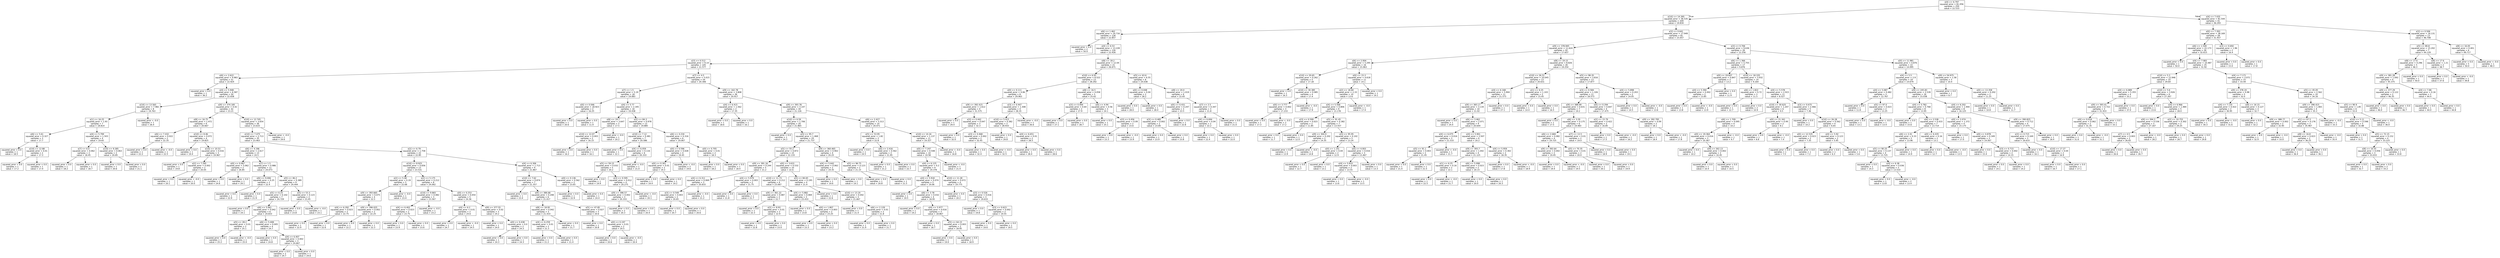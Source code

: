 digraph Tree {
node [shape=box, fontname="helvetica"] ;
edge [fontname="helvetica"] ;
0 [label="x[4] <= 6.797\nsquared_error = 81.056\nsamples = 250\nvalue = 22.533"] ;
1 [label="x[10] <= 14.395\nsquared_error = 36.535\nsamples = 209\nvalue = 19.834"] ;
0 -> 1 [labeldistance=2.5, labelangle=45, headlabel="True"] ;
2 [label="x[6] <= 1.462\nsquared_error = 24.716\nsamples = 128\nvalue = 22.857"] ;
1 -> 2 ;
3 [label="squared_error = 0.0\nsamples = 2\nvalue = 50.0"] ;
2 -> 3 ;
4 [label="x[4] <= 6.53\nsquared_error = 13.228\nsamples = 126\nvalue = 22.426"] ;
2 -> 4 ;
5 [label="x[3] <= 0.512\nsquared_error = 9.14\nsamples = 105\nvalue = 21.577"] ;
4 -> 5 ;
6 [label="x[6] <= 2.622\nsquared_error = 9.983\nsamples = 51\nvalue = 22.924"] ;
5 -> 6 ;
7 [label="squared_error = 0.0\nsamples = 1\nvalue = 36.2"] ;
6 -> 7 ;
8 [label="x[4] <= 5.948\nsquared_error = 6.587\nsamples = 50\nvalue = 22.658"] ;
6 -> 8 ;
9 [label="x[10] <= 13.565\nsquared_error = 7.982\nsamples = 8\nvalue = 19.763"] ;
8 -> 9 ;
10 [label="x[1] <= 16.25\nsquared_error = 1.93\nsamples = 7\nvalue = 18.814"] ;
9 -> 10 ;
11 [label="x[6] <= 5.61\nsquared_error = 0.327\nsamples = 3\nvalue = 17.7"] ;
10 -> 11 ;
12 [label="squared_error = 0.0\nsamples = 1\nvalue = 18.5"] ;
11 -> 12 ;
13 [label="x[10] <= 12.88\nsquared_error = 0.01\nsamples = 2\nvalue = 17.3"] ;
11 -> 13 ;
14 [label="squared_error = 0.0\nsamples = 1\nvalue = 17.2"] ;
13 -> 14 ;
15 [label="squared_error = 0.0\nsamples = 1\nvalue = 17.4"] ;
13 -> 15 ;
16 [label="x[4] <= 5.799\nsquared_error = 1.503\nsamples = 4\nvalue = 19.65"] ;
10 -> 16 ;
17 [label="x[7] <= 6.0\nsquared_error = 0.062\nsamples = 2\nvalue = 18.45"] ;
16 -> 17 ;
18 [label="squared_error = 0.0\nsamples = 1\nvalue = 18.2"] ;
17 -> 18 ;
19 [label="squared_error = 0.0\nsamples = 1\nvalue = 18.7"] ;
17 -> 19 ;
20 [label="x[10] <= 9.285\nsquared_error = 0.063\nsamples = 2\nvalue = 20.85"] ;
16 -> 20 ;
21 [label="squared_error = 0.0\nsamples = 1\nvalue = 20.6"] ;
20 -> 21 ;
22 [label="squared_error = 0.0\nsamples = 1\nvalue = 21.1"] ;
20 -> 22 ;
23 [label="squared_error = -0.0\nsamples = 1\nvalue = 26.4"] ;
9 -> 23 ;
24 [label="x[9] <= 374.185\nsquared_error = 4.42\nsamples = 42\nvalue = 23.21"] ;
8 -> 24 ;
25 [label="x[8] <= 16.75\nsquared_error = 1.472\nsamples = 6\nvalue = 20.667"] ;
24 -> 25 ;
26 [label="x[6] <= 7.432\nsquared_error = 0.022\nsamples = 2\nvalue = 22.35"] ;
25 -> 26 ;
27 [label="squared_error = 0.0\nsamples = 1\nvalue = 22.2"] ;
26 -> 27 ;
28 [label="squared_error = -0.0\nsamples = 1\nvalue = 22.5"] ;
26 -> 28 ;
29 [label="x[10] <= 8.46\nsquared_error = 0.072\nsamples = 4\nvalue = 19.825"] ;
25 -> 29 ;
30 [label="squared_error = 0.0\nsamples = 1\nvalue = 19.4"] ;
29 -> 30 ;
31 [label="x[10] <= 10.53\nsquared_error = 0.016\nsamples = 3\nvalue = 19.967"] ;
29 -> 31 ;
32 [label="squared_error = 0.0\nsamples = 1\nvalue = 19.8"] ;
31 -> 32 ;
33 [label="x[2] <= 7.295\nsquared_error = 0.002\nsamples = 2\nvalue = 20.05"] ;
31 -> 33 ;
34 [label="squared_error = 0.0\nsamples = 1\nvalue = 20.1"] ;
33 -> 34 ;
35 [label="squared_error = -0.0\nsamples = 1\nvalue = 20.0"] ;
33 -> 35 ;
36 [label="x[10] <= 12.745\nsquared_error = 3.654\nsamples = 36\nvalue = 23.633"] ;
24 -> 36 ;
37 [label="x[10] <= 7.475\nsquared_error = 2.713\nsamples = 35\nvalue = 23.463"] ;
36 -> 37 ;
38 [label="x[6] <= 4.196\nsquared_error = 2.617\nsamples = 13\nvalue = 24.5"] ;
37 -> 38 ;
39 [label="x[0] <= 0.067\nsquared_error = 5.062\nsamples = 2\nvalue = 26.85"] ;
38 -> 39 ;
40 [label="squared_error = 0.0\nsamples = 1\nvalue = 24.6"] ;
39 -> 40 ;
41 [label="squared_error = 0.0\nsamples = 1\nvalue = 29.1"] ;
39 -> 41 ;
42 [label="x[7] <= 1.5\nsquared_error = 0.986\nsamples = 11\nvalue = 24.073"] ;
38 -> 42 ;
43 [label="x[6] <= 9.006\nsquared_error = 0.25\nsamples = 2\nvalue = 22.4"] ;
42 -> 43 ;
44 [label="squared_error = 0.0\nsamples = 1\nvalue = 22.9"] ;
43 -> 44 ;
45 [label="squared_error = 0.0\nsamples = 1\nvalue = 21.9"] ;
43 -> 45 ;
46 [label="x[5] <= 46.2\nsquared_error = 0.389\nsamples = 9\nvalue = 24.444"] ;
42 -> 46 ;
47 [label="x[5] <= 6.25\nsquared_error = 0.102\nsamples = 7\nvalue = 24.729"] ;
46 -> 47 ;
48 [label="squared_error = 0.0\nsamples = 1\nvalue = 24.1"] ;
47 -> 48 ;
49 [label="x[6] <= 5.061\nsquared_error = 0.042\nsamples = 6\nvalue = 24.833"] ;
47 -> 49 ;
50 [label="x[5] <= 28.2\nsquared_error = 0.01\nsamples = 2\nvalue = 25.1"] ;
49 -> 50 ;
51 [label="squared_error = 0.0\nsamples = 1\nvalue = 25.2"] ;
50 -> 51 ;
52 [label="squared_error = -0.0\nsamples = 1\nvalue = 25.0"] ;
50 -> 52 ;
53 [label="x[6] <= 5.408\nsquared_error = 0.005\nsamples = 4\nvalue = 24.7"] ;
49 -> 53 ;
54 [label="squared_error = 0.0\nsamples = 1\nvalue = 24.8"] ;
53 -> 54 ;
55 [label="x[4] <= 6.407\nsquared_error = 0.002\nsamples = 3\nvalue = 24.667"] ;
53 -> 55 ;
56 [label="squared_error = 0.0\nsamples = 2\nvalue = 24.7"] ;
55 -> 56 ;
57 [label="squared_error = 0.0\nsamples = 1\nvalue = 24.6"] ;
55 -> 57 ;
58 [label="x[5] <= 53.3\nsquared_error = 0.123\nsamples = 2\nvalue = 23.45"] ;
46 -> 58 ;
59 [label="squared_error = 0.0\nsamples = 1\nvalue = 23.8"] ;
58 -> 59 ;
60 [label="squared_error = -0.0\nsamples = 1\nvalue = 23.1"] ;
58 -> 60 ;
61 [label="x[2] <= 6.79\nsquared_error = 1.758\nsamples = 22\nvalue = 22.85"] ;
37 -> 61 ;
62 [label="x[10] <= 8.925\nsquared_error = 0.656\nsamples = 13\nvalue = 23.531"] ;
61 -> 62 ;
63 [label="x[2] <= 5.48\nsquared_error = 0.19\nsamples = 5\nvalue = 22.68"] ;
62 -> 63 ;
64 [label="x[9] <= 393.665\nsquared_error = 0.075\nsamples = 4\nvalue = 22.5"] ;
63 -> 64 ;
65 [label="x[4] <= 6.292\nsquared_error = 0.023\nsamples = 2\nvalue = 22.75"] ;
64 -> 65 ;
66 [label="squared_error = 0.0\nsamples = 1\nvalue = 22.9"] ;
65 -> 66 ;
67 [label="squared_error = 0.0\nsamples = 1\nvalue = 22.6"] ;
65 -> 67 ;
68 [label="x[9] <= 396.025\nsquared_error = 0.002\nsamples = 2\nvalue = 22.25"] ;
64 -> 68 ;
69 [label="squared_error = 0.0\nsamples = 1\nvalue = 22.2"] ;
68 -> 69 ;
70 [label="squared_error = 0.0\nsamples = 1\nvalue = 22.3"] ;
68 -> 70 ;
71 [label="squared_error = -0.0\nsamples = 1\nvalue = 23.4"] ;
63 -> 71 ;
72 [label="x[2] <= 5.175\nsquared_error = 0.212\nsamples = 8\nvalue = 24.062"] ;
62 -> 72 ;
73 [label="x[10] <= 9.865\nsquared_error = 0.082\nsamples = 3\nvalue = 23.567"] ;
72 -> 73 ;
74 [label="x[4] <= 6.402\nsquared_error = 0.023\nsamples = 2\nvalue = 23.75"] ;
73 -> 74 ;
75 [label="squared_error = 0.0\nsamples = 1\nvalue = 23.9"] ;
74 -> 75 ;
76 [label="squared_error = 0.0\nsamples = 1\nvalue = 23.6"] ;
74 -> 76 ;
77 [label="squared_error = -0.0\nsamples = 1\nvalue = 23.2"] ;
73 -> 77 ;
78 [label="x[0] <= 0.253\nsquared_error = 0.054\nsamples = 5\nvalue = 24.36"] ;
72 -> 78 ;
79 [label="x[4] <= 6.2\nsquared_error = 0.01\nsamples = 2\nvalue = 24.6"] ;
78 -> 79 ;
80 [label="squared_error = 0.0\nsamples = 1\nvalue = 24.7"] ;
79 -> 80 ;
81 [label="squared_error = -0.0\nsamples = 1\nvalue = 24.5"] ;
79 -> 81 ;
82 [label="x[9] <= 377.55\nsquared_error = 0.02\nsamples = 3\nvalue = 24.2"] ;
78 -> 82 ;
83 [label="squared_error = 0.0\nsamples = 1\nvalue = 24.0"] ;
82 -> 83 ;
84 [label="x[0] <= 0.438\nsquared_error = 0.0\nsamples = 2\nvalue = 24.3"] ;
82 -> 84 ;
85 [label="squared_error = 0.0\nsamples = 1\nvalue = 24.3"] ;
84 -> 85 ;
86 [label="squared_error = 0.0\nsamples = 1\nvalue = 24.3"] ;
84 -> 86 ;
87 [label="x[4] <= 6.306\nsquared_error = 1.713\nsamples = 9\nvalue = 21.867"] ;
61 -> 87 ;
88 [label="x[10] <= 7.62\nsquared_error = 0.874\nsamples = 7\nvalue = 21.357"] ;
87 -> 88 ;
89 [label="squared_error = 0.0\nsamples = 1\nvalue = 23.4"] ;
88 -> 89 ;
90 [label="x[9] <= 386.68\nsquared_error = 0.208\nsamples = 6\nvalue = 21.017"] ;
88 -> 90 ;
91 [label="x[8] <= 18.95\nsquared_error = 0.042\nsamples = 3\nvalue = 21.433"] ;
90 -> 91 ;
92 [label="x[4] <= 6.259\nsquared_error = 0.01\nsamples = 2\nvalue = 21.3"] ;
91 -> 92 ;
93 [label="squared_error = 0.0\nsamples = 1\nvalue = 21.2"] ;
92 -> 93 ;
94 [label="squared_error = 0.0\nsamples = 1\nvalue = 21.4"] ;
92 -> 94 ;
95 [label="squared_error = 0.0\nsamples = 1\nvalue = 21.7"] ;
91 -> 95 ;
96 [label="x[5] <= 47.85\nsquared_error = 0.027\nsamples = 3\nvalue = 20.6"] ;
90 -> 96 ;
97 [label="squared_error = 0.0\nsamples = 1\nvalue = 20.8"] ;
96 -> 97 ;
98 [label="x[0] <= 0.197\nsquared_error = 0.01\nsamples = 2\nvalue = 20.5"] ;
96 -> 98 ;
99 [label="squared_error = 0.0\nsamples = 1\nvalue = 20.6"] ;
98 -> 99 ;
100 [label="squared_error = -0.0\nsamples = 1\nvalue = 20.4"] ;
98 -> 100 ;
101 [label="x[0] <= 0.136\nsquared_error = 0.562\nsamples = 2\nvalue = 23.65"] ;
87 -> 101 ;
102 [label="squared_error = 0.0\nsamples = 1\nvalue = 22.9"] ;
101 -> 102 ;
103 [label="squared_error = 0.0\nsamples = 1\nvalue = 24.4"] ;
101 -> 103 ;
104 [label="squared_error = -0.0\nsamples = 1\nvalue = 29.6"] ;
36 -> 104 ;
105 [label="x[7] <= 4.5\nsquared_error = 5.015\nsamples = 54\nvalue = 20.306"] ;
5 -> 105 ;
106 [label="x[7] <= 1.5\nsquared_error = 5.19\nsamples = 18\nvalue = 19.083"] ;
105 -> 106 ;
107 [label="x[0] <= 0.046\nsquared_error = 18.923\nsamples = 2\nvalue = 16.25"] ;
106 -> 107 ;
108 [label="squared_error = 0.0\nsamples = 1\nvalue = 20.6"] ;
107 -> 108 ;
109 [label="squared_error = 0.0\nsamples = 1\nvalue = 11.9"] ;
107 -> 109 ;
110 [label="x[4] <= 5.77\nsquared_error = 2.345\nsamples = 16\nvalue = 19.438"] ;
106 -> 110 ;
111 [label="x[8] <= 19.7\nsquared_error = 3.647\nsamples = 3\nvalue = 17.5"] ;
110 -> 111 ;
112 [label="x[10] <= 12.07\nsquared_error = 0.003\nsamples = 2\nvalue = 16.15"] ;
111 -> 112 ;
113 [label="squared_error = 0.0\nsamples = 1\nvalue = 16.2"] ;
112 -> 113 ;
114 [label="squared_error = 0.0\nsamples = 1\nvalue = 16.1"] ;
112 -> 114 ;
115 [label="squared_error = -0.0\nsamples = 1\nvalue = 20.2"] ;
111 -> 115 ;
116 [label="x[5] <= 84.3\nsquared_error = 0.978\nsamples = 13\nvalue = 19.885"] ;
110 -> 116 ;
117 [label="x[10] <= 7.12\nsquared_error = 0.481\nsamples = 7\nvalue = 20.586"] ;
116 -> 117 ;
118 [label="squared_error = 0.0\nsamples = 1\nvalue = 22.1"] ;
117 -> 118 ;
119 [label="x[4] <= 6.059\nsquared_error = 0.116\nsamples = 6\nvalue = 20.333"] ;
117 -> 119 ;
120 [label="x[5] <= 59.15\nsquared_error = 0.032\nsamples = 5\nvalue = 20.2"] ;
119 -> 120 ;
121 [label="squared_error = 0.0\nsamples = 1\nvalue = 19.9"] ;
120 -> 121 ;
122 [label="x[3] <= 0.595\nsquared_error = 0.012\nsamples = 4\nvalue = 20.275"] ;
120 -> 122 ;
123 [label="x[9] <= 396.57\nsquared_error = 0.002\nsamples = 3\nvalue = 20.333"] ;
122 -> 123 ;
124 [label="squared_error = 0.0\nsamples = 2\nvalue = 20.3"] ;
123 -> 124 ;
125 [label="squared_error = 0.0\nsamples = 1\nvalue = 20.4"] ;
123 -> 125 ;
126 [label="squared_error = -0.0\nsamples = 1\nvalue = 20.1"] ;
122 -> 126 ;
127 [label="squared_error = -0.0\nsamples = 1\nvalue = 21.0"] ;
119 -> 127 ;
128 [label="x[6] <= 4.234\nsquared_error = 0.316\nsamples = 6\nvalue = 19.067"] ;
116 -> 128 ;
129 [label="x[0] <= 0.596\nsquared_error = 0.028\nsamples = 4\nvalue = 19.45"] ;
128 -> 129 ;
130 [label="x[0] <= 0.301\nsquared_error = 0.01\nsamples = 2\nvalue = 19.3"] ;
129 -> 130 ;
131 [label="squared_error = 0.0\nsamples = 1\nvalue = 19.4"] ;
130 -> 131 ;
132 [label="squared_error = 0.0\nsamples = 1\nvalue = 19.2"] ;
130 -> 132 ;
133 [label="squared_error = -0.0\nsamples = 2\nvalue = 19.6"] ;
129 -> 133 ;
134 [label="x[0] <= 0.705\nsquared_error = 0.01\nsamples = 2\nvalue = 18.3"] ;
128 -> 134 ;
135 [label="squared_error = 0.0\nsamples = 1\nvalue = 18.2"] ;
134 -> 135 ;
136 [label="squared_error = 0.0\nsamples = 1\nvalue = 18.4"] ;
134 -> 136 ;
137 [label="x[9] <= 162.78\nsquared_error = 3.808\nsamples = 36\nvalue = 20.917"] ;
105 -> 137 ;
138 [label="x[4] <= 6.415\nsquared_error = 1.562\nsamples = 2\nvalue = 17.35"] ;
137 -> 138 ;
139 [label="squared_error = 0.0\nsamples = 1\nvalue = 18.6"] ;
138 -> 139 ;
140 [label="squared_error = 0.0\nsamples = 1\nvalue = 16.1"] ;
138 -> 140 ;
141 [label="x[9] <= 393.78\nsquared_error = 3.147\nsamples = 34\nvalue = 21.126"] ;
137 -> 141 ;
142 [label="x[10] <= 6.59\nsquared_error = 1.706\nsamples = 20\nvalue = 21.865"] ;
141 -> 142 ;
143 [label="squared_error = 0.0\nsamples = 1\nvalue = 24.3"] ;
142 -> 143 ;
144 [label="x[5] <= 95.7\nsquared_error = 1.468\nsamples = 19\nvalue = 21.737"] ;
142 -> 144 ;
145 [label="x[5] <= 55.2\nsquared_error = 0.872\nsamples = 15\nvalue = 22.133"] ;
144 -> 145 ;
146 [label="x[9] <= 391.16\nsquared_error = 0.244\nsamples = 5\nvalue = 21.2"] ;
145 -> 146 ;
147 [label="x[4] <= 6.311\nsquared_error = 0.069\nsamples = 3\nvalue = 20.833"] ;
146 -> 147 ;
148 [label="x[3] <= 0.549\nsquared_error = 0.003\nsamples = 2\nvalue = 20.65"] ;
147 -> 148 ;
149 [label="squared_error = 0.0\nsamples = 1\nvalue = 20.7"] ;
148 -> 149 ;
150 [label="squared_error = 0.0\nsamples = 1\nvalue = 20.6"] ;
148 -> 150 ;
151 [label="squared_error = -0.0\nsamples = 1\nvalue = 21.2"] ;
147 -> 151 ;
152 [label="x[4] <= 5.979\nsquared_error = 0.003\nsamples = 2\nvalue = 21.75"] ;
146 -> 152 ;
153 [label="squared_error = 0.0\nsamples = 1\nvalue = 21.8"] ;
152 -> 153 ;
154 [label="squared_error = 0.0\nsamples = 1\nvalue = 21.7"] ;
152 -> 154 ;
155 [label="x[0] <= 3.633\nsquared_error = 0.532\nsamples = 10\nvalue = 22.6"] ;
145 -> 155 ;
156 [label="x[10] <= 11.73\nsquared_error = 0.212\nsamples = 6\nvalue = 23.067"] ;
155 -> 156 ;
157 [label="x[9] <= 361.22\nsquared_error = 0.087\nsamples = 3\nvalue = 22.7"] ;
156 -> 157 ;
158 [label="squared_error = 0.0\nsamples = 1\nvalue = 22.3"] ;
157 -> 158 ;
159 [label="x[2] <= 8.93\nsquared_error = 0.01\nsamples = 2\nvalue = 22.9"] ;
157 -> 159 ;
160 [label="squared_error = 0.0\nsamples = 1\nvalue = 22.8"] ;
159 -> 160 ;
161 [label="squared_error = 0.0\nsamples = 1\nvalue = 23.0"] ;
159 -> 161 ;
162 [label="x[4] <= 5.882\nsquared_error = 0.069\nsamples = 3\nvalue = 23.433"] ;
156 -> 162 ;
163 [label="squared_error = 0.0\nsamples = 1\nvalue = 23.8"] ;
162 -> 163 ;
164 [label="x[0] <= 1.807\nsquared_error = 0.003\nsamples = 2\nvalue = 23.25"] ;
162 -> 164 ;
165 [label="squared_error = 0.0\nsamples = 1\nvalue = 23.3"] ;
164 -> 165 ;
166 [label="squared_error = 0.0\nsamples = 1\nvalue = 23.2"] ;
164 -> 166 ;
167 [label="x[5] <= 84.65\nsquared_error = 0.195\nsamples = 4\nvalue = 21.9"] ;
155 -> 167 ;
168 [label="squared_error = 0.0\nsamples = 1\nvalue = 22.6"] ;
167 -> 168 ;
169 [label="x[10] <= 13.19\nsquared_error = 0.042\nsamples = 3\nvalue = 21.667"] ;
167 -> 169 ;
170 [label="squared_error = 0.0\nsamples = 1\nvalue = 21.4"] ;
169 -> 170 ;
171 [label="x[6] <= 2.129\nsquared_error = 0.01\nsamples = 2\nvalue = 21.8"] ;
169 -> 171 ;
172 [label="squared_error = 0.0\nsamples = 1\nvalue = 21.9"] ;
171 -> 172 ;
173 [label="squared_error = 0.0\nsamples = 1\nvalue = 21.7"] ;
171 -> 173 ;
174 [label="x[9] <= 360.465\nsquared_error = 0.902\nsamples = 4\nvalue = 20.25"] ;
144 -> 174 ;
175 [label="x[4] <= 5.642\nsquared_error = 0.062\nsamples = 2\nvalue = 19.35"] ;
174 -> 175 ;
176 [label="squared_error = 0.0\nsamples = 1\nvalue = 19.6"] ;
175 -> 176 ;
177 [label="squared_error = 0.0\nsamples = 1\nvalue = 19.1"] ;
175 -> 177 ;
178 [label="x[5] <= 96.75\nsquared_error = 0.123\nsamples = 2\nvalue = 21.15"] ;
174 -> 178 ;
179 [label="squared_error = 0.0\nsamples = 1\nvalue = 20.8"] ;
178 -> 179 ;
180 [label="squared_error = 0.0\nsamples = 1\nvalue = 21.5"] ;
178 -> 180 ;
181 [label="x[6] <= 2.427\nsquared_error = 3.313\nsamples = 14\nvalue = 20.071"] ;
141 -> 181 ;
182 [label="x[5] <= 53.95\nsquared_error = 1.82\nsamples = 3\nvalue = 22.8"] ;
181 -> 182 ;
183 [label="squared_error = 0.0\nsamples = 1\nvalue = 24.5"] ;
182 -> 183 ;
184 [label="x[6] <= 2.416\nsquared_error = 0.562\nsamples = 2\nvalue = 21.95"] ;
182 -> 184 ;
185 [label="squared_error = 0.0\nsamples = 1\nvalue = 21.2"] ;
184 -> 185 ;
186 [label="squared_error = 0.0\nsamples = 1\nvalue = 22.7"] ;
184 -> 186 ;
187 [label="x[10] <= 14.16\nsquared_error = 1.137\nsamples = 11\nvalue = 19.327"] ;
181 -> 187 ;
188 [label="x[0] <= 7.247\nsquared_error = 0.548\nsamples = 10\nvalue = 19.58"] ;
187 -> 188 ;
189 [label="x[4] <= 6.125\nsquared_error = 0.2\nsamples = 9\nvalue = 19.378"] ;
188 -> 189 ;
190 [label="x[4] <= 5.918\nsquared_error = 0.074\nsamples = 5\nvalue = 19.06"] ;
189 -> 190 ;
191 [label="squared_error = 0.0\nsamples = 1\nvalue = 19.5"] ;
190 -> 191 ;
192 [label="x[6] <= 3.78\nsquared_error = 0.032\nsamples = 4\nvalue = 18.95"] ;
190 -> 192 ;
193 [label="squared_error = 0.0\nsamples = 1\nvalue = 19.2"] ;
192 -> 193 ;
194 [label="x[4] <= 5.977\nsquared_error = 0.016\nsamples = 3\nvalue = 18.867"] ;
192 -> 194 ;
195 [label="squared_error = 0.0\nsamples = 1\nvalue = 18.7"] ;
194 -> 195 ;
196 [label="x[5] <= 64.15\nsquared_error = 0.003\nsamples = 2\nvalue = 18.95"] ;
194 -> 196 ;
197 [label="squared_error = 0.0\nsamples = 1\nvalue = 19.0"] ;
196 -> 197 ;
198 [label="squared_error = 0.0\nsamples = 1\nvalue = 18.9"] ;
196 -> 198 ;
199 [label="x[10] <= 11.28\nsquared_error = 0.072\nsamples = 4\nvalue = 19.775"] ;
189 -> 199 ;
200 [label="squared_error = 0.0\nsamples = 1\nvalue = 20.2"] ;
199 -> 200 ;
201 [label="x[3] <= 0.526\nsquared_error = 0.016\nsamples = 3\nvalue = 19.633"] ;
199 -> 201 ;
202 [label="squared_error = 0.0\nsamples = 1\nvalue = 19.8"] ;
201 -> 202 ;
203 [label="x[3] <= 0.623\nsquared_error = 0.002\nsamples = 2\nvalue = 19.55"] ;
201 -> 203 ;
204 [label="squared_error = 0.0\nsamples = 1\nvalue = 19.6"] ;
203 -> 204 ;
205 [label="squared_error = 0.0\nsamples = 1\nvalue = 19.5"] ;
203 -> 205 ;
206 [label="squared_error = -0.0\nsamples = 1\nvalue = 21.4"] ;
188 -> 206 ;
207 [label="squared_error = -0.0\nsamples = 1\nvalue = 16.8"] ;
187 -> 207 ;
208 [label="x[8] <= 18.2\nsquared_error = 12.04\nsamples = 21\nvalue = 26.671"] ;
4 -> 208 ;
209 [label="x[10] <= 6.93\nsquared_error = 8.522\nsamples = 13\nvalue = 28.292"] ;
208 -> 209 ;
210 [label="x[0] <= 0.111\nsquared_error = 4.06\nsamples = 8\nvalue = 29.963"] ;
209 -> 210 ;
211 [label="x[9] <= 392.415\nsquared_error = 1.612\nsamples = 4\nvalue = 31.575"] ;
210 -> 211 ;
212 [label="squared_error = 0.0\nsamples = 1\nvalue = 29.4"] ;
211 -> 212 ;
213 [label="x[3] <= 0.442\nsquared_error = 0.047\nsamples = 3\nvalue = 32.3"] ;
211 -> 213 ;
214 [label="squared_error = 0.0\nsamples = 1\nvalue = 32.0"] ;
213 -> 214 ;
215 [label="x[3] <= 0.468\nsquared_error = 0.002\nsamples = 2\nvalue = 32.45"] ;
213 -> 215 ;
216 [label="squared_error = 0.0\nsamples = 1\nvalue = 32.4"] ;
215 -> 216 ;
217 [label="squared_error = -0.0\nsamples = 1\nvalue = 32.5"] ;
215 -> 217 ;
218 [label="x[3] <= 0.447\nsquared_error = 1.308\nsamples = 4\nvalue = 28.35"] ;
210 -> 218 ;
219 [label="x[10] <= 5.415\nsquared_error = 0.382\nsamples = 3\nvalue = 28.933"] ;
218 -> 219 ;
220 [label="squared_error = 0.0\nsamples = 1\nvalue = 29.8"] ;
219 -> 220 ;
221 [label="x[4] <= 6.651\nsquared_error = 0.01\nsamples = 2\nvalue = 28.5"] ;
219 -> 221 ;
222 [label="squared_error = 0.0\nsamples = 1\nvalue = 28.4"] ;
221 -> 222 ;
223 [label="squared_error = 0.0\nsamples = 1\nvalue = 28.6"] ;
221 -> 223 ;
224 [label="squared_error = -0.0\nsamples = 1\nvalue = 26.6"] ;
218 -> 224 ;
225 [label="x[8] <= 16.5\nsquared_error = 4.058\nsamples = 5\nvalue = 25.62"] ;
209 -> 225 ;
226 [label="x[3] <= 0.494\nsquared_error = 0.64\nsamples = 2\nvalue = 27.9"] ;
225 -> 226 ;
227 [label="squared_error = 0.0\nsamples = 1\nvalue = 27.1"] ;
226 -> 227 ;
228 [label="squared_error = 0.0\nsamples = 1\nvalue = 28.7"] ;
226 -> 228 ;
229 [label="x[6] <= 4.94\nsquared_error = 0.56\nsamples = 3\nvalue = 24.1"] ;
225 -> 229 ;
230 [label="squared_error = 0.0\nsamples = 1\nvalue = 25.1"] ;
229 -> 230 ;
231 [label="x[3] <= 0.456\nsquared_error = 0.09\nsamples = 2\nvalue = 23.6"] ;
229 -> 231 ;
232 [label="squared_error = 0.0\nsamples = 1\nvalue = 23.3"] ;
231 -> 232 ;
233 [label="squared_error = -0.0\nsamples = 1\nvalue = 23.9"] ;
231 -> 233 ;
234 [label="x[5] <= 63.6\nsquared_error = 6.55\nsamples = 8\nvalue = 24.038"] ;
208 -> 234 ;
235 [label="x[0] <= 0.048\nsquared_error = 0.04\nsamples = 2\nvalue = 28.2"] ;
234 -> 235 ;
236 [label="squared_error = 0.0\nsamples = 1\nvalue = 28.0"] ;
235 -> 236 ;
237 [label="squared_error = 0.0\nsamples = 1\nvalue = 28.4"] ;
235 -> 237 ;
238 [label="x[8] <= 20.0\nsquared_error = 1.019\nsamples = 6\nvalue = 22.65"] ;
234 -> 238 ;
239 [label="x[0] <= 0.431\nsquared_error = 0.247\nsamples = 3\nvalue = 23.5"] ;
238 -> 239 ;
240 [label="x[3] <= 0.485\nsquared_error = 0.002\nsamples = 2\nvalue = 23.85"] ;
239 -> 240 ;
241 [label="squared_error = 0.0\nsamples = 1\nvalue = 23.9"] ;
240 -> 241 ;
242 [label="squared_error = 0.0\nsamples = 1\nvalue = 23.8"] ;
240 -> 242 ;
243 [label="squared_error = 0.0\nsamples = 1\nvalue = 22.8"] ;
239 -> 243 ;
244 [label="x[7] <= 2.5\nsquared_error = 0.347\nsamples = 3\nvalue = 21.8"] ;
238 -> 244 ;
245 [label="x[4] <= 6.694\nsquared_error = 0.04\nsamples = 2\nvalue = 22.2"] ;
244 -> 245 ;
246 [label="squared_error = 0.0\nsamples = 1\nvalue = 22.4"] ;
245 -> 246 ;
247 [label="squared_error = 0.0\nsamples = 1\nvalue = 22.0"] ;
245 -> 247 ;
248 [label="squared_error = 0.0\nsamples = 1\nvalue = 21.0"] ;
244 -> 248 ;
249 [label="x[3] <= 0.641\nsquared_error = 17.949\nsamples = 81\nvalue = 15.057"] ;
1 -> 249 ;
250 [label="x[9] <= 378.945\nsquared_error = 11.624\nsamples = 42\nvalue = 17.657"] ;
249 -> 250 ;
251 [label="x[6] <= 2.004\nsquared_error = 5.295\nsamples = 16\nvalue = 15.063"] ;
250 -> 251 ;
252 [label="x[10] <= 20.65\nsquared_error = 0.262\nsamples = 5\nvalue = 17.18"] ;
251 -> 252 ;
253 [label="squared_error = 0.0\nsamples = 1\nvalue = 16.3"] ;
252 -> 253 ;
254 [label="x[10] <= 30.385\nsquared_error = 0.085\nsamples = 4\nvalue = 17.4"] ;
252 -> 254 ;
255 [label="x[0] <= 3.777\nsquared_error = 0.002\nsamples = 3\nvalue = 17.233"] ;
254 -> 255 ;
256 [label="squared_error = 0.0\nsamples = 1\nvalue = 17.3"] ;
255 -> 256 ;
257 [label="squared_error = -0.0\nsamples = 2\nvalue = 17.2"] ;
255 -> 257 ;
258 [label="squared_error = -0.0\nsamples = 1\nvalue = 17.9"] ;
254 -> 258 ;
259 [label="x[0] <= 15.3\nsquared_error = 4.618\nsamples = 11\nvalue = 14.1"] ;
251 -> 259 ;
260 [label="x[2] <= 18.84\nsquared_error = 2.33\nsamples = 10\nvalue = 13.6"] ;
259 -> 260 ;
261 [label="x[4] <= 5.568\nsquared_error = 0.806\nsamples = 9\nvalue = 13.178"] ;
260 -> 261 ;
262 [label="x[3] <= 0.599\nsquared_error = 0.023\nsamples = 2\nvalue = 11.85"] ;
261 -> 262 ;
263 [label="squared_error = 0.0\nsamples = 1\nvalue = 11.7"] ;
262 -> 263 ;
264 [label="squared_error = 0.0\nsamples = 1\nvalue = 12.0"] ;
262 -> 264 ;
265 [label="x[5] <= 91.45\nsquared_error = 0.382\nsamples = 7\nvalue = 13.557"] ;
261 -> 265 ;
266 [label="x[9] <= 304.9\nsquared_error = 0.202\nsamples = 2\nvalue = 14.35"] ;
265 -> 266 ;
267 [label="squared_error = 0.0\nsamples = 1\nvalue = 13.9"] ;
266 -> 267 ;
268 [label="squared_error = -0.0\nsamples = 1\nvalue = 14.8"] ;
266 -> 268 ;
269 [label="x[5] <= 95.95\nsquared_error = 0.102\nsamples = 5\nvalue = 13.24"] ;
265 -> 269 ;
270 [label="x[0] <= 1.141\nsquared_error = 0.04\nsamples = 2\nvalue = 12.9"] ;
269 -> 270 ;
271 [label="squared_error = 0.0\nsamples = 1\nvalue = 12.7"] ;
270 -> 271 ;
272 [label="squared_error = 0.0\nsamples = 1\nvalue = 13.1"] ;
270 -> 272 ;
273 [label="x[0] <= 4.003\nsquared_error = 0.016\nsamples = 3\nvalue = 13.467"] ;
269 -> 273 ;
274 [label="x[4] <= 5.833\nsquared_error = 0.003\nsamples = 2\nvalue = 13.55"] ;
273 -> 274 ;
275 [label="squared_error = 0.0\nsamples = 1\nvalue = 13.6"] ;
274 -> 275 ;
276 [label="squared_error = -0.0\nsamples = 1\nvalue = 13.5"] ;
274 -> 276 ;
277 [label="squared_error = 0.0\nsamples = 1\nvalue = 13.3"] ;
273 -> 277 ;
278 [label="squared_error = -0.0\nsamples = 1\nvalue = 17.4"] ;
260 -> 278 ;
279 [label="squared_error = 0.0\nsamples = 1\nvalue = 19.1"] ;
259 -> 279 ;
280 [label="x[8] <= 19.15\nsquared_error = 8.826\nsamples = 26\nvalue = 19.254"] ;
250 -> 280 ;
281 [label="x[10] <= 26.51\nsquared_error = 10.045\nsamples = 13\nvalue = 20.631"] ;
280 -> 281 ;
282 [label="x[4] <= 6.168\nsquared_error = 5.904\nsamples = 11\nvalue = 21.573"] ;
281 -> 282 ;
283 [label="x[9] <= 383.17\nsquared_error = 3.134\nsamples = 10\nvalue = 21.02"] ;
282 -> 283 ;
284 [label="squared_error = 0.0\nsamples = 1\nvalue = 24.4"] ;
283 -> 284 ;
285 [label="x[6] <= 3.462\nsquared_error = 2.071\nsamples = 9\nvalue = 20.644"] ;
283 -> 285 ;
286 [label="x[4] <= 6.075\nsquared_error = 0.016\nsamples = 3\nvalue = 21.533"] ;
285 -> 286 ;
287 [label="x[5] <= 91.1\nsquared_error = 0.003\nsamples = 2\nvalue = 21.45"] ;
286 -> 287 ;
288 [label="squared_error = 0.0\nsamples = 1\nvalue = 21.4"] ;
287 -> 288 ;
289 [label="squared_error = 0.0\nsamples = 1\nvalue = 21.5"] ;
287 -> 289 ;
290 [label="squared_error = -0.0\nsamples = 1\nvalue = 21.7"] ;
286 -> 290 ;
291 [label="x[4] <= 5.901\nsquared_error = 2.507\nsamples = 6\nvalue = 20.2"] ;
285 -> 291 ;
292 [label="x[9] <= 393.7\nsquared_error = 1.042\nsamples = 4\nvalue = 21.125"] ;
291 -> 292 ;
293 [label="x[1] <= 6.25\nsquared_error = 0.16\nsamples = 2\nvalue = 22.1"] ;
292 -> 293 ;
294 [label="squared_error = 0.0\nsamples = 1\nvalue = 22.5"] ;
293 -> 294 ;
295 [label="squared_error = -0.0\nsamples = 1\nvalue = 21.7"] ;
293 -> 295 ;
296 [label="x[6] <= 5.098\nsquared_error = 0.023\nsamples = 2\nvalue = 20.15"] ;
292 -> 296 ;
297 [label="squared_error = 0.0\nsamples = 1\nvalue = 20.0"] ;
296 -> 297 ;
298 [label="squared_error = 0.0\nsamples = 1\nvalue = 20.3"] ;
296 -> 298 ;
299 [label="x[4] <= 5.959\nsquared_error = 0.302\nsamples = 2\nvalue = 18.35"] ;
291 -> 299 ;
300 [label="squared_error = 0.0\nsamples = 1\nvalue = 17.8"] ;
299 -> 300 ;
301 [label="squared_error = -0.0\nsamples = 1\nvalue = 18.9"] ;
299 -> 301 ;
302 [label="squared_error = 0.0\nsamples = 1\nvalue = 27.1"] ;
282 -> 302 ;
303 [label="x[1] <= 6.25\nsquared_error = 1.103\nsamples = 2\nvalue = 15.45"] ;
281 -> 303 ;
304 [label="squared_error = 0.0\nsamples = 1\nvalue = 14.4"] ;
303 -> 304 ;
305 [label="squared_error = 0.0\nsamples = 1\nvalue = 16.5"] ;
303 -> 305 ;
306 [label="x[5] <= 98.35\nsquared_error = 3.816\nsamples = 13\nvalue = 17.877"] ;
280 -> 306 ;
307 [label="x[3] <= 0.584\nsquared_error = 1.326\nsamples = 11\nvalue = 18.573"] ;
306 -> 307 ;
308 [label="x[9] <= 388.99\nsquared_error = 0.631\nsamples = 7\nvalue = 19.2"] ;
307 -> 308 ;
309 [label="squared_error = 0.0\nsamples = 1\nvalue = 17.5"] ;
308 -> 309 ;
310 [label="x[6] <= 3.29\nsquared_error = 0.175\nsamples = 6\nvalue = 19.483"] ;
308 -> 310 ;
311 [label="x[6] <= 2.684\nsquared_error = 0.082\nsamples = 4\nvalue = 19.725"] ;
310 -> 311 ;
312 [label="x[9] <= 392.64\nsquared_error = 0.002\nsamples = 2\nvalue = 19.45"] ;
311 -> 312 ;
313 [label="squared_error = 0.0\nsamples = 1\nvalue = 19.4"] ;
312 -> 313 ;
314 [label="squared_error = -0.0\nsamples = 1\nvalue = 19.5"] ;
312 -> 314 ;
315 [label="x[5] <= 70.35\nsquared_error = 0.01\nsamples = 2\nvalue = 20.0"] ;
311 -> 315 ;
316 [label="squared_error = 0.0\nsamples = 1\nvalue = 20.1"] ;
315 -> 316 ;
317 [label="squared_error = 0.0\nsamples = 1\nvalue = 19.9"] ;
315 -> 317 ;
318 [label="x[7] <= 13.5\nsquared_error = 0.01\nsamples = 2\nvalue = 19.0"] ;
310 -> 318 ;
319 [label="squared_error = 0.0\nsamples = 1\nvalue = 18.9"] ;
318 -> 319 ;
320 [label="squared_error = 0.0\nsamples = 1\nvalue = 19.1"] ;
318 -> 320 ;
321 [label="x[0] <= 0.294\nsquared_error = 0.647\nsamples = 4\nvalue = 17.475"] ;
307 -> 321 ;
322 [label="x[2] <= 15.79\nsquared_error = 0.422\nsamples = 2\nvalue = 16.85"] ;
321 -> 322 ;
323 [label="squared_error = 0.0\nsamples = 1\nvalue = 17.5"] ;
322 -> 323 ;
324 [label="squared_error = -0.0\nsamples = 1\nvalue = 16.2"] ;
322 -> 324 ;
325 [label="x[9] <= 392.795\nsquared_error = 0.09\nsamples = 2\nvalue = 18.1"] ;
321 -> 325 ;
326 [label="squared_error = 0.0\nsamples = 1\nvalue = 18.4"] ;
325 -> 326 ;
327 [label="squared_error = -0.0\nsamples = 1\nvalue = 17.8"] ;
325 -> 327 ;
328 [label="x[4] <= 5.898\nsquared_error = 0.203\nsamples = 2\nvalue = 14.05"] ;
306 -> 328 ;
329 [label="squared_error = 0.0\nsamples = 1\nvalue = 14.5"] ;
328 -> 329 ;
330 [label="squared_error = -0.0\nsamples = 1\nvalue = 13.6"] ;
328 -> 330 ;
331 [label="x[3] <= 0.706\nsquared_error = 9.636\nsamples = 39\nvalue = 12.256"] ;
249 -> 331 ;
332 [label="x[6] <= 1.366\nsquared_error = 5.755\nsamples = 17\nvalue = 9.876"] ;
331 -> 332 ;
333 [label="x[0] <= 19.607\nsquared_error = 0.847\nsamples = 3\nvalue = 13.2"] ;
332 -> 333 ;
334 [label="x[4] <= 5.394\nsquared_error = 0.002\nsamples = 2\nvalue = 13.85"] ;
333 -> 334 ;
335 [label="squared_error = 0.0\nsamples = 1\nvalue = 13.8"] ;
334 -> 335 ;
336 [label="squared_error = -0.0\nsamples = 1\nvalue = 13.9"] ;
334 -> 336 ;
337 [label="squared_error = 0.0\nsamples = 1\nvalue = 11.9"] ;
333 -> 337 ;
338 [label="x[10] <= 18.335\nsquared_error = 3.932\nsamples = 14\nvalue = 9.164"] ;
332 -> 338 ;
339 [label="x[6] <= 1.822\nsquared_error = 0.72\nsamples = 3\nvalue = 11.5"] ;
338 -> 339 ;
340 [label="squared_error = 0.0\nsamples = 1\nvalue = 12.7"] ;
339 -> 340 ;
341 [label="squared_error = 0.0\nsamples = 2\nvalue = 10.9"] ;
339 -> 341 ;
342 [label="x[4] <= 5.578\nsquared_error = 2.915\nsamples = 11\nvalue = 8.527"] ;
338 -> 342 ;
343 [label="x[10] <= 30.625\nsquared_error = 1.207\nsamples = 6\nvalue = 9.5"] ;
342 -> 343 ;
344 [label="x[6] <= 1.709\nsquared_error = 0.095\nsamples = 4\nvalue = 10.2"] ;
343 -> 344 ;
345 [label="x[0] <= 19.364\nsquared_error = 0.016\nsamples = 3\nvalue = 10.367"] ;
344 -> 345 ;
346 [label="squared_error = 0.0\nsamples = 1\nvalue = 10.2"] ;
345 -> 346 ;
347 [label="x[9] <= 262.13\nsquared_error = 0.002\nsamples = 2\nvalue = 10.45"] ;
345 -> 347 ;
348 [label="squared_error = 0.0\nsamples = 1\nvalue = 10.4"] ;
347 -> 348 ;
349 [label="squared_error = 0.0\nsamples = 1\nvalue = 10.5"] ;
347 -> 349 ;
350 [label="squared_error = -0.0\nsamples = 1\nvalue = 9.7"] ;
344 -> 350 ;
351 [label="x[0] <= 21.341\nsquared_error = 0.49\nsamples = 2\nvalue = 8.1"] ;
343 -> 351 ;
352 [label="squared_error = 0.0\nsamples = 1\nvalue = 8.8"] ;
351 -> 352 ;
353 [label="squared_error = -0.0\nsamples = 1\nvalue = 7.4"] ;
351 -> 353 ;
354 [label="x[3] <= 0.675\nsquared_error = 2.466\nsamples = 5\nvalue = 7.36"] ;
342 -> 354 ;
355 [label="squared_error = 0.0\nsamples = 1\nvalue = 10.2"] ;
354 -> 355 ;
356 [label="x[10] <= 26.28\nsquared_error = 0.562\nsamples = 4\nvalue = 6.65"] ;
354 -> 356 ;
357 [label="x[0] <= 12.535\nsquared_error = 0.023\nsamples = 2\nvalue = 7.35"] ;
356 -> 357 ;
358 [label="squared_error = 0.0\nsamples = 1\nvalue = 7.5"] ;
357 -> 358 ;
359 [label="squared_error = 0.0\nsamples = 1\nvalue = 7.2"] ;
357 -> 359 ;
360 [label="x[4] <= 5.92\nsquared_error = 0.123\nsamples = 2\nvalue = 5.95"] ;
356 -> 360 ;
361 [label="squared_error = 0.0\nsamples = 1\nvalue = 6.3"] ;
360 -> 361 ;
362 [label="squared_error = 0.0\nsamples = 1\nvalue = 5.6"] ;
360 -> 362 ;
363 [label="x[0] <= 11.981\nsquared_error = 4.876\nsamples = 22\nvalue = 14.095"] ;
331 -> 363 ;
364 [label="x[4] <= 5.5\nsquared_error = 2.9\nsamples = 19\nvalue = 14.679"] ;
363 -> 364 ;
365 [label="x[4] <= 5.087\nsquared_error = 0.482\nsamples = 3\nvalue = 12.767"] ;
364 -> 365 ;
366 [label="squared_error = 0.0\nsamples = 1\nvalue = 11.8"] ;
365 -> 366 ;
367 [label="x[5] <= 97.0\nsquared_error = 0.023\nsamples = 2\nvalue = 13.25"] ;
365 -> 367 ;
368 [label="squared_error = 0.0\nsamples = 1\nvalue = 13.1"] ;
367 -> 368 ;
369 [label="squared_error = -0.0\nsamples = 1\nvalue = 13.4"] ;
367 -> 369 ;
370 [label="x[9] <= 245.83\nsquared_error = 2.539\nsamples = 16\nvalue = 15.038"] ;
364 -> 370 ;
371 [label="x[4] <= 5.782\nsquared_error = 0.768\nsamples = 8\nvalue = 13.95"] ;
370 -> 371 ;
372 [label="squared_error = 0.0\nsamples = 1\nvalue = 15.6"] ;
371 -> 372 ;
373 [label="x[6] <= 2.538\nsquared_error = 0.433\nsamples = 7\nvalue = 13.714"] ;
371 -> 373 ;
374 [label="x[6] <= 2.41\nsquared_error = 0.33\nsamples = 5\nvalue = 13.96"] ;
373 -> 374 ;
375 [label="x[5] <= 90.25\nsquared_error = 0.137\nsamples = 4\nvalue = 13.725"] ;
374 -> 375 ;
376 [label="squared_error = 0.0\nsamples = 1\nvalue = 14.3"] ;
375 -> 376 ;
377 [label="x[4] <= 6.38\nsquared_error = 0.036\nsamples = 3\nvalue = 13.533"] ;
375 -> 377 ;
378 [label="squared_error = 0.0\nsamples = 1\nvalue = 13.8"] ;
377 -> 378 ;
379 [label="squared_error = -0.0\nsamples = 2\nvalue = 13.4"] ;
377 -> 379 ;
380 [label="squared_error = 0.0\nsamples = 1\nvalue = 14.9"] ;
374 -> 380 ;
381 [label="x[0] <= 6.435\nsquared_error = 0.16\nsamples = 2\nvalue = 13.1"] ;
373 -> 381 ;
382 [label="squared_error = 0.0\nsamples = 1\nvalue = 12.7"] ;
381 -> 382 ;
383 [label="squared_error = -0.0\nsamples = 1\nvalue = 13.5"] ;
381 -> 383 ;
384 [label="x[4] <= 6.202\nsquared_error = 1.944\nsamples = 8\nvalue = 16.125"] ;
370 -> 384 ;
385 [label="x[0] <= 2.074\nsquared_error = 1.372\nsamples = 4\nvalue = 15.175"] ;
384 -> 385 ;
386 [label="squared_error = 0.0\nsamples = 1\nvalue = 17.0"] ;
385 -> 386 ;
387 [label="x[0] <= 4.878\nsquared_error = 0.349\nsamples = 3\nvalue = 14.567"] ;
385 -> 387 ;
388 [label="squared_error = 0.0\nsamples = 1\nvalue = 15.4"] ;
387 -> 388 ;
389 [label="x[3] <= 0.715\nsquared_error = 0.002\nsamples = 2\nvalue = 14.15"] ;
387 -> 389 ;
390 [label="squared_error = 0.0\nsamples = 1\nvalue = 14.1"] ;
389 -> 390 ;
391 [label="squared_error = 0.0\nsamples = 1\nvalue = 14.2"] ;
389 -> 391 ;
392 [label="x[9] <= 390.825\nsquared_error = 0.712\nsamples = 4\nvalue = 17.075"] ;
384 -> 392 ;
393 [label="x[3] <= 0.715\nsquared_error = 0.169\nsamples = 3\nvalue = 16.633"] ;
392 -> 393 ;
394 [label="squared_error = 0.0\nsamples = 1\nvalue = 16.1"] ;
393 -> 394 ;
395 [label="x[10] <= 17.27\nsquared_error = 0.04\nsamples = 2\nvalue = 16.9"] ;
393 -> 395 ;
396 [label="squared_error = 0.0\nsamples = 1\nvalue = 16.7"] ;
395 -> 396 ;
397 [label="squared_error = 0.0\nsamples = 1\nvalue = 17.1"] ;
395 -> 397 ;
398 [label="squared_error = 0.0\nsamples = 1\nvalue = 18.4"] ;
392 -> 398 ;
399 [label="x[9] <= 54.975\nsquared_error = 1.58\nsamples = 3\nvalue = 10.4"] ;
363 -> 399 ;
400 [label="squared_error = 0.0\nsamples = 1\nvalue = 8.7"] ;
399 -> 400 ;
401 [label="x[0] <= 13.358\nsquared_error = 0.202\nsamples = 2\nvalue = 11.25"] ;
399 -> 401 ;
402 [label="squared_error = 0.0\nsamples = 1\nvalue = 10.8"] ;
401 -> 402 ;
403 [label="squared_error = 0.0\nsamples = 1\nvalue = 11.7"] ;
401 -> 403 ;
404 [label="x[4] <= 7.435\nsquared_error = 81.544\nsamples = 41\nvalue = 36.293"] ;
0 -> 404 [labeldistance=2.5, labelangle=-45, headlabel="False"] ;
405 [label="x[0] <= 7.393\nsquared_error = 38.169\nsamples = 28\nvalue = 31.457"] ;
404 -> 405 ;
406 [label="x[6] <= 1.549\nsquared_error = 22.173\nsamples = 26\nvalue = 32.615"] ;
405 -> 406 ;
407 [label="squared_error = 0.0\nsamples = 1\nvalue = 50.0"] ;
406 -> 407 ;
408 [label="x[4] <= 7.083\nsquared_error = 10.487\nsamples = 25\nvalue = 31.92"] ;
406 -> 408 ;
409 [label="x[10] <= 5.3\nsquared_error = 12.946\nsamples = 10\nvalue = 29.64"] ;
408 -> 409 ;
410 [label="x[4] <= 6.889\nsquared_error = 5.355\nsamples = 4\nvalue = 33.2"] ;
409 -> 410 ;
411 [label="x[9] <= 393.41\nsquared_error = 0.722\nsamples = 3\nvalue = 31.933"] ;
410 -> 411 ;
412 [label="x[0] <= 0.018\nsquared_error = 0.062\nsamples = 2\nvalue = 31.35"] ;
411 -> 412 ;
413 [label="squared_error = 0.0\nsamples = 1\nvalue = 31.6"] ;
412 -> 413 ;
414 [label="squared_error = -0.0\nsamples = 1\nvalue = 31.1"] ;
412 -> 414 ;
415 [label="squared_error = 0.0\nsamples = 1\nvalue = 33.1"] ;
411 -> 415 ;
416 [label="squared_error = 0.0\nsamples = 1\nvalue = 37.0"] ;
410 -> 416 ;
417 [label="x[10] <= 5.6\nsquared_error = 3.926\nsamples = 6\nvalue = 27.267"] ;
409 -> 417 ;
418 [label="squared_error = 0.0\nsamples = 1\nvalue = 23.6"] ;
417 -> 418 ;
419 [label="x[4] <= 6.966\nsquared_error = 1.484\nsamples = 5\nvalue = 28.0"] ;
417 -> 419 ;
420 [label="x[9] <= 394.3\nsquared_error = 0.536\nsamples = 3\nvalue = 27.167"] ;
419 -> 420 ;
421 [label="x[7] <= 4.5\nsquared_error = 0.003\nsamples = 2\nvalue = 26.65"] ;
420 -> 421 ;
422 [label="squared_error = 0.0\nsamples = 1\nvalue = 26.6"] ;
421 -> 422 ;
423 [label="squared_error = 0.0\nsamples = 1\nvalue = 26.7"] ;
421 -> 423 ;
424 [label="squared_error = -0.0\nsamples = 1\nvalue = 28.2"] ;
420 -> 424 ;
425 [label="x[2] <= 10.755\nsquared_error = 0.302\nsamples = 2\nvalue = 29.25"] ;
419 -> 425 ;
426 [label="squared_error = 0.0\nsamples = 1\nvalue = 28.7"] ;
425 -> 426 ;
427 [label="squared_error = 0.0\nsamples = 1\nvalue = 29.8"] ;
425 -> 427 ;
428 [label="x[4] <= 7.171\nsquared_error = 3.072\nsamples = 15\nvalue = 33.44"] ;
408 -> 428 ;
429 [label="x[9] <= 378.19\nsquared_error = 0.98\nsamples = 5\nvalue = 32.0"] ;
428 -> 429 ;
430 [label="x[4] <= 7.135\nsquared_error = 0.422\nsamples = 2\nvalue = 30.95"] ;
429 -> 430 ;
431 [label="squared_error = 0.0\nsamples = 1\nvalue = 30.3"] ;
430 -> 431 ;
432 [label="squared_error = -0.0\nsamples = 1\nvalue = 31.6"] ;
430 -> 432 ;
433 [label="x[8] <= 16.15\nsquared_error = 0.127\nsamples = 3\nvalue = 32.7"] ;
429 -> 433 ;
434 [label="squared_error = 0.0\nsamples = 1\nvalue = 32.2"] ;
433 -> 434 ;
435 [label="x[9] <= 388.77\nsquared_error = 0.002\nsamples = 2\nvalue = 32.95"] ;
433 -> 435 ;
436 [label="squared_error = 0.0\nsamples = 1\nvalue = 32.9"] ;
435 -> 436 ;
437 [label="squared_error = -0.0\nsamples = 1\nvalue = 33.0"] ;
435 -> 437 ;
438 [label="x[5] <= 45.05\nsquared_error = 2.562\nsamples = 10\nvalue = 34.16"] ;
428 -> 438 ;
439 [label="x[9] <= 396.415\nsquared_error = 1.465\nsamples = 4\nvalue = 35.3"] ;
438 -> 439 ;
440 [label="x[1] <= 67.5\nsquared_error = 0.176\nsamples = 3\nvalue = 35.967"] ;
439 -> 440 ;
441 [label="x[8] <= 16.8\nsquared_error = 0.023\nsamples = 2\nvalue = 36.25"] ;
440 -> 441 ;
442 [label="squared_error = 0.0\nsamples = 1\nvalue = 36.4"] ;
441 -> 442 ;
443 [label="squared_error = 0.0\nsamples = 1\nvalue = 36.1"] ;
441 -> 443 ;
444 [label="squared_error = -0.0\nsamples = 1\nvalue = 35.4"] ;
440 -> 444 ;
445 [label="squared_error = -0.0\nsamples = 1\nvalue = 33.3"] ;
439 -> 445 ;
446 [label="x[5] <= 90.9\nsquared_error = 1.85\nsamples = 6\nvalue = 33.4"] ;
438 -> 446 ;
447 [label="x[10] <= 5.11\nsquared_error = 0.598\nsamples = 5\nvalue = 32.88"] ;
446 -> 447 ;
448 [label="squared_error = 0.0\nsamples = 1\nvalue = 31.5"] ;
447 -> 448 ;
449 [label="x[5] <= 72.15\nsquared_error = 0.152\nsamples = 4\nvalue = 33.225"] ;
447 -> 449 ;
450 [label="x[8] <= 16.55\nsquared_error = 0.056\nsamples = 3\nvalue = 33.033"] ;
449 -> 450 ;
451 [label="squared_error = 0.0\nsamples = 1\nvalue = 32.7"] ;
450 -> 451 ;
452 [label="squared_error = 0.0\nsamples = 2\nvalue = 33.2"] ;
450 -> 452 ;
453 [label="squared_error = 0.0\nsamples = 1\nvalue = 33.8"] ;
449 -> 453 ;
454 [label="squared_error = -0.0\nsamples = 1\nvalue = 36.0"] ;
446 -> 454 ;
455 [label="x[3] <= 0.692\nsquared_error = 1.96\nsamples = 2\nvalue = 16.4"] ;
405 -> 455 ;
456 [label="squared_error = 0.0\nsamples = 1\nvalue = 15.0"] ;
455 -> 456 ;
457 [label="squared_error = 0.0\nsamples = 1\nvalue = 17.8"] ;
455 -> 457 ;
458 [label="x[3] <= 0.506\nsquared_error = 16.131\nsamples = 13\nvalue = 46.708"] ;
404 -> 458 ;
459 [label="x[5] <= 80.8\nsquared_error = 15.202\nsamples = 7\nvalue = 44.129"] ;
458 -> 459 ;
460 [label="x[8] <= 17.6\nsquared_error = 4.296\nsamples = 5\nvalue = 46.3"] ;
459 -> 460 ;
461 [label="x[9] <= 381.28\nsquared_error = 1.092\nsamples = 4\nvalue = 45.375"] ;
460 -> 461 ;
462 [label="x[9] <= 377.29\nsquared_error = 0.122\nsamples = 2\nvalue = 46.35"] ;
461 -> 462 ;
463 [label="squared_error = 0.0\nsamples = 1\nvalue = 46.0"] ;
462 -> 463 ;
464 [label="squared_error = 0.0\nsamples = 1\nvalue = 46.7"] ;
462 -> 464 ;
465 [label="x[4] <= 7.86\nsquared_error = 0.16\nsamples = 2\nvalue = 44.4"] ;
461 -> 465 ;
466 [label="squared_error = 0.0\nsamples = 1\nvalue = 44.0"] ;
465 -> 466 ;
467 [label="squared_error = 0.0\nsamples = 1\nvalue = 44.8"] ;
465 -> 467 ;
468 [label="squared_error = 0.0\nsamples = 1\nvalue = 50.0"] ;
460 -> 468 ;
469 [label="x[8] <= 17.6\nsquared_error = 1.21\nsamples = 2\nvalue = 38.7"] ;
459 -> 469 ;
470 [label="squared_error = 0.0\nsamples = 1\nvalue = 37.6"] ;
469 -> 470 ;
471 [label="squared_error = -0.0\nsamples = 1\nvalue = 39.8"] ;
469 -> 471 ;
472 [label="x[8] <= 16.05\nsquared_error = 0.401\nsamples = 6\nvalue = 49.717"] ;
458 -> 472 ;
473 [label="squared_error = 0.0\nsamples = 5\nvalue = 50.0"] ;
472 -> 473 ;
474 [label="squared_error = -0.0\nsamples = 1\nvalue = 48.3"] ;
472 -> 474 ;
}